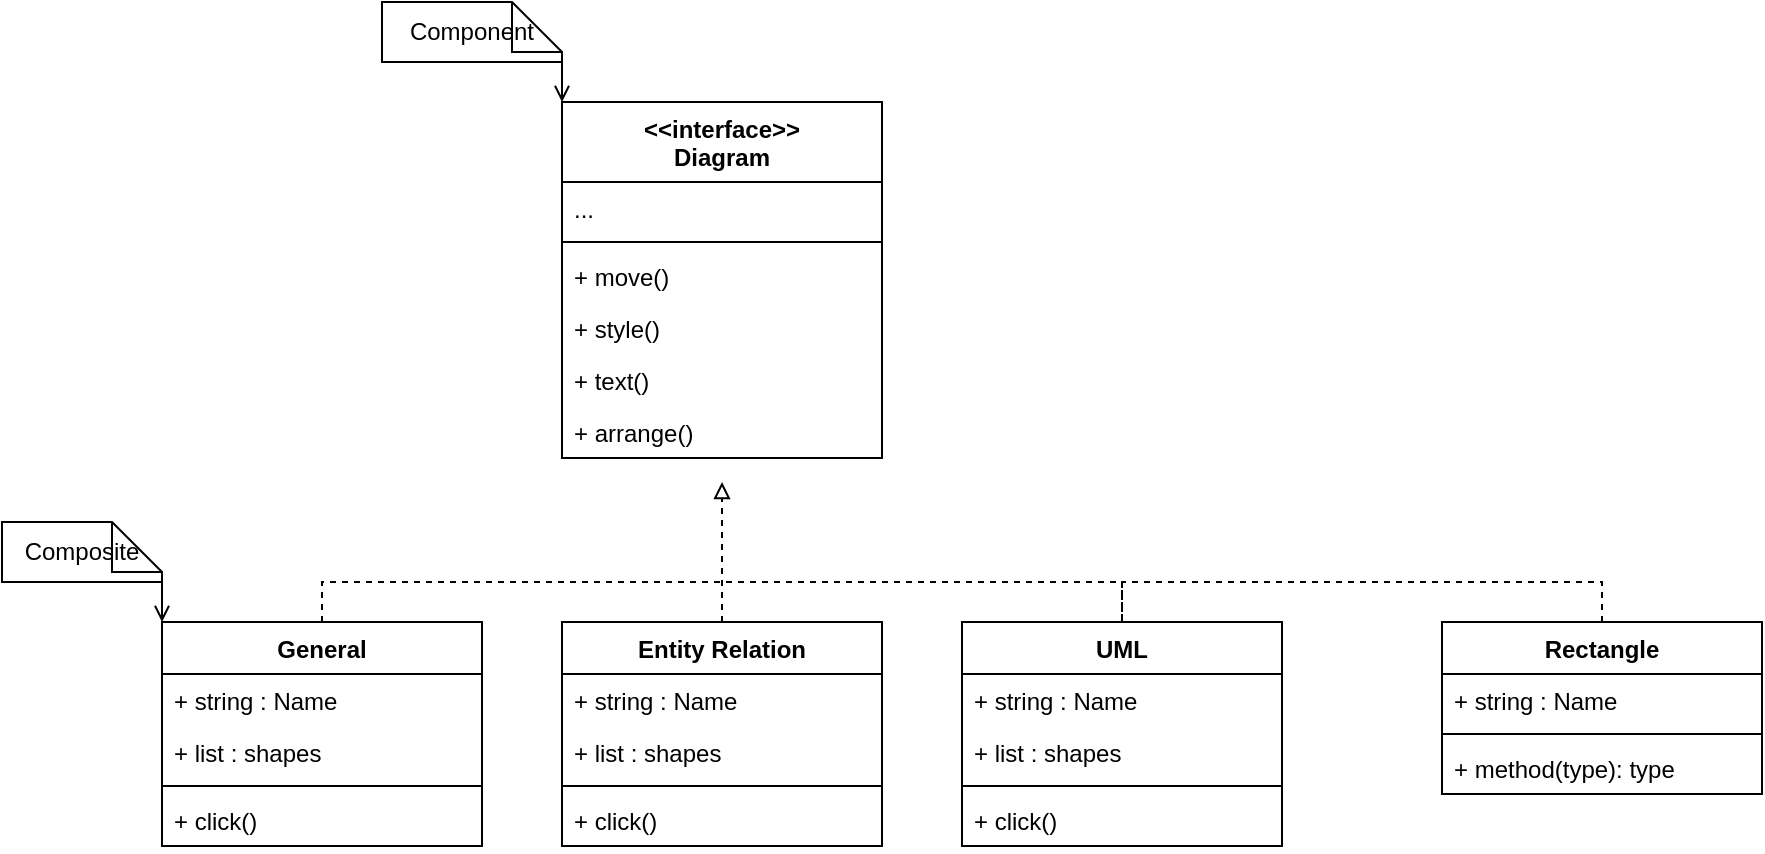 <mxfile version="28.0.6">
  <diagram name="Page-1" id="wZ7dhiErFHG_jlEVXoyQ">
    <mxGraphModel dx="1123" dy="803" grid="1" gridSize="10" guides="1" tooltips="1" connect="1" arrows="1" fold="1" page="1" pageScale="1" pageWidth="850" pageHeight="1100" math="0" shadow="0">
      <root>
        <mxCell id="0" />
        <mxCell id="1" parent="0" />
        <mxCell id="IFw-VBEKcJtKT0dmO1ev-1" value="&amp;lt;&amp;lt;interface&amp;gt;&amp;gt;&lt;div&gt;Diagram&lt;/div&gt;" style="swimlane;fontStyle=1;align=center;verticalAlign=top;childLayout=stackLayout;horizontal=1;startSize=40;horizontalStack=0;resizeParent=1;resizeParentMax=0;resizeLast=0;collapsible=1;marginBottom=0;whiteSpace=wrap;html=1;" vertex="1" parent="1">
          <mxGeometry x="400" y="220" width="160" height="178" as="geometry" />
        </mxCell>
        <mxCell id="IFw-VBEKcJtKT0dmO1ev-2" value="..." style="text;strokeColor=none;fillColor=none;align=left;verticalAlign=top;spacingLeft=4;spacingRight=4;overflow=hidden;rotatable=0;points=[[0,0.5],[1,0.5]];portConstraint=eastwest;whiteSpace=wrap;html=1;" vertex="1" parent="IFw-VBEKcJtKT0dmO1ev-1">
          <mxGeometry y="40" width="160" height="26" as="geometry" />
        </mxCell>
        <mxCell id="IFw-VBEKcJtKT0dmO1ev-3" value="" style="line;strokeWidth=1;fillColor=none;align=left;verticalAlign=middle;spacingTop=-1;spacingLeft=3;spacingRight=3;rotatable=0;labelPosition=right;points=[];portConstraint=eastwest;strokeColor=inherit;" vertex="1" parent="IFw-VBEKcJtKT0dmO1ev-1">
          <mxGeometry y="66" width="160" height="8" as="geometry" />
        </mxCell>
        <mxCell id="IFw-VBEKcJtKT0dmO1ev-4" value="+ move()" style="text;strokeColor=none;fillColor=none;align=left;verticalAlign=top;spacingLeft=4;spacingRight=4;overflow=hidden;rotatable=0;points=[[0,0.5],[1,0.5]];portConstraint=eastwest;whiteSpace=wrap;html=1;" vertex="1" parent="IFw-VBEKcJtKT0dmO1ev-1">
          <mxGeometry y="74" width="160" height="26" as="geometry" />
        </mxCell>
        <mxCell id="IFw-VBEKcJtKT0dmO1ev-6" value="+ style()" style="text;strokeColor=none;fillColor=none;align=left;verticalAlign=top;spacingLeft=4;spacingRight=4;overflow=hidden;rotatable=0;points=[[0,0.5],[1,0.5]];portConstraint=eastwest;whiteSpace=wrap;html=1;" vertex="1" parent="IFw-VBEKcJtKT0dmO1ev-1">
          <mxGeometry y="100" width="160" height="26" as="geometry" />
        </mxCell>
        <mxCell id="IFw-VBEKcJtKT0dmO1ev-12" value="+ text()" style="text;strokeColor=none;fillColor=none;align=left;verticalAlign=top;spacingLeft=4;spacingRight=4;overflow=hidden;rotatable=0;points=[[0,0.5],[1,0.5]];portConstraint=eastwest;whiteSpace=wrap;html=1;" vertex="1" parent="IFw-VBEKcJtKT0dmO1ev-1">
          <mxGeometry y="126" width="160" height="26" as="geometry" />
        </mxCell>
        <mxCell id="IFw-VBEKcJtKT0dmO1ev-13" value="+ arrange()" style="text;strokeColor=none;fillColor=none;align=left;verticalAlign=top;spacingLeft=4;spacingRight=4;overflow=hidden;rotatable=0;points=[[0,0.5],[1,0.5]];portConstraint=eastwest;whiteSpace=wrap;html=1;" vertex="1" parent="IFw-VBEKcJtKT0dmO1ev-1">
          <mxGeometry y="152" width="160" height="26" as="geometry" />
        </mxCell>
        <mxCell id="IFw-VBEKcJtKT0dmO1ev-14" value="UML&lt;span style=&quot;color: rgba(0, 0, 0, 0); font-family: monospace; font-size: 0px; font-weight: 400; text-align: start; text-wrap-mode: nowrap;&quot;&gt;%3CmxGraphModel%3E%3Croot%3E%3CmxCell%20id%3D%220%22%2F%3E%3CmxCell%20id%3D%221%22%20parent%3D%220%22%2F%3E%3CmxCell%20id%3D%222%22%20value%3D%22%2B%20text()%22%20style%3D%22text%3BstrokeColor%3Dnone%3BfillColor%3Dnone%3Balign%3Dleft%3BverticalAlign%3Dtop%3BspacingLeft%3D4%3BspacingRight%3D4%3Boverflow%3Dhidden%3Brotatable%3D0%3Bpoints%3D%5B%5B0%2C0.5%5D%2C%5B1%2C0.5%5D%5D%3BportConstraint%3Deastwest%3BwhiteSpace%3Dwrap%3Bhtml%3D1%3B%22%20vertex%3D%221%22%20parent%3D%221%22%3E%3CmxGeometry%20x%3D%22330%22%20y%3D%22376%22%20width%3D%22160%22%20height%3D%2226%22%20as%3D%22geometry%22%2F%3E%3C%2FmxCell%3E%3C%2Froot%3E%3C%2FmxGraphModel%3E&lt;/span&gt;" style="swimlane;fontStyle=1;align=center;verticalAlign=top;childLayout=stackLayout;horizontal=1;startSize=26;horizontalStack=0;resizeParent=1;resizeParentMax=0;resizeLast=0;collapsible=1;marginBottom=0;whiteSpace=wrap;html=1;" vertex="1" parent="1">
          <mxGeometry x="600" y="480" width="160" height="112" as="geometry" />
        </mxCell>
        <mxCell id="IFw-VBEKcJtKT0dmO1ev-33" value="+ string : Name" style="text;strokeColor=none;fillColor=none;align=left;verticalAlign=top;spacingLeft=4;spacingRight=4;overflow=hidden;rotatable=0;points=[[0,0.5],[1,0.5]];portConstraint=eastwest;whiteSpace=wrap;html=1;" vertex="1" parent="IFw-VBEKcJtKT0dmO1ev-14">
          <mxGeometry y="26" width="160" height="26" as="geometry" />
        </mxCell>
        <mxCell id="IFw-VBEKcJtKT0dmO1ev-31" value="+ list : shapes" style="text;strokeColor=none;fillColor=none;align=left;verticalAlign=top;spacingLeft=4;spacingRight=4;overflow=hidden;rotatable=0;points=[[0,0.5],[1,0.5]];portConstraint=eastwest;whiteSpace=wrap;html=1;" vertex="1" parent="IFw-VBEKcJtKT0dmO1ev-14">
          <mxGeometry y="52" width="160" height="26" as="geometry" />
        </mxCell>
        <mxCell id="IFw-VBEKcJtKT0dmO1ev-16" value="" style="line;strokeWidth=1;fillColor=none;align=left;verticalAlign=middle;spacingTop=-1;spacingLeft=3;spacingRight=3;rotatable=0;labelPosition=right;points=[];portConstraint=eastwest;strokeColor=inherit;" vertex="1" parent="IFw-VBEKcJtKT0dmO1ev-14">
          <mxGeometry y="78" width="160" height="8" as="geometry" />
        </mxCell>
        <mxCell id="IFw-VBEKcJtKT0dmO1ev-29" value="+ click()" style="text;strokeColor=none;fillColor=none;align=left;verticalAlign=top;spacingLeft=4;spacingRight=4;overflow=hidden;rotatable=0;points=[[0,0.5],[1,0.5]];portConstraint=eastwest;whiteSpace=wrap;html=1;" vertex="1" parent="IFw-VBEKcJtKT0dmO1ev-14">
          <mxGeometry y="86" width="160" height="26" as="geometry" />
        </mxCell>
        <mxCell id="IFw-VBEKcJtKT0dmO1ev-36" style="edgeStyle=orthogonalEdgeStyle;rounded=0;orthogonalLoop=1;jettySize=auto;html=1;exitX=0.5;exitY=0;exitDx=0;exitDy=0;entryX=0.5;entryY=0;entryDx=0;entryDy=0;endArrow=none;endFill=0;dashed=1;" edge="1" parent="1" source="IFw-VBEKcJtKT0dmO1ev-18" target="IFw-VBEKcJtKT0dmO1ev-14">
          <mxGeometry relative="1" as="geometry" />
        </mxCell>
        <mxCell id="IFw-VBEKcJtKT0dmO1ev-18" value="General" style="swimlane;fontStyle=1;align=center;verticalAlign=top;childLayout=stackLayout;horizontal=1;startSize=26;horizontalStack=0;resizeParent=1;resizeParentMax=0;resizeLast=0;collapsible=1;marginBottom=0;whiteSpace=wrap;html=1;" vertex="1" parent="1">
          <mxGeometry x="200" y="480" width="160" height="112" as="geometry" />
        </mxCell>
        <mxCell id="IFw-VBEKcJtKT0dmO1ev-19" value="+ string : Name" style="text;strokeColor=none;fillColor=none;align=left;verticalAlign=top;spacingLeft=4;spacingRight=4;overflow=hidden;rotatable=0;points=[[0,0.5],[1,0.5]];portConstraint=eastwest;whiteSpace=wrap;html=1;" vertex="1" parent="IFw-VBEKcJtKT0dmO1ev-18">
          <mxGeometry y="26" width="160" height="26" as="geometry" />
        </mxCell>
        <mxCell id="IFw-VBEKcJtKT0dmO1ev-26" value="+ list : shapes" style="text;strokeColor=none;fillColor=none;align=left;verticalAlign=top;spacingLeft=4;spacingRight=4;overflow=hidden;rotatable=0;points=[[0,0.5],[1,0.5]];portConstraint=eastwest;whiteSpace=wrap;html=1;" vertex="1" parent="IFw-VBEKcJtKT0dmO1ev-18">
          <mxGeometry y="52" width="160" height="26" as="geometry" />
        </mxCell>
        <mxCell id="IFw-VBEKcJtKT0dmO1ev-20" value="" style="line;strokeWidth=1;fillColor=none;align=left;verticalAlign=middle;spacingTop=-1;spacingLeft=3;spacingRight=3;rotatable=0;labelPosition=right;points=[];portConstraint=eastwest;strokeColor=inherit;" vertex="1" parent="IFw-VBEKcJtKT0dmO1ev-18">
          <mxGeometry y="78" width="160" height="8" as="geometry" />
        </mxCell>
        <mxCell id="IFw-VBEKcJtKT0dmO1ev-21" value="+ click()" style="text;strokeColor=none;fillColor=none;align=left;verticalAlign=top;spacingLeft=4;spacingRight=4;overflow=hidden;rotatable=0;points=[[0,0.5],[1,0.5]];portConstraint=eastwest;whiteSpace=wrap;html=1;" vertex="1" parent="IFw-VBEKcJtKT0dmO1ev-18">
          <mxGeometry y="86" width="160" height="26" as="geometry" />
        </mxCell>
        <mxCell id="IFw-VBEKcJtKT0dmO1ev-37" style="edgeStyle=orthogonalEdgeStyle;rounded=0;orthogonalLoop=1;jettySize=auto;html=1;exitX=0.5;exitY=0;exitDx=0;exitDy=0;endArrow=block;endFill=0;dashed=1;" edge="1" parent="1" source="IFw-VBEKcJtKT0dmO1ev-22">
          <mxGeometry relative="1" as="geometry">
            <mxPoint x="480" y="410" as="targetPoint" />
          </mxGeometry>
        </mxCell>
        <mxCell id="IFw-VBEKcJtKT0dmO1ev-22" value="Entity Relation" style="swimlane;fontStyle=1;align=center;verticalAlign=top;childLayout=stackLayout;horizontal=1;startSize=26;horizontalStack=0;resizeParent=1;resizeParentMax=0;resizeLast=0;collapsible=1;marginBottom=0;whiteSpace=wrap;html=1;" vertex="1" parent="1">
          <mxGeometry x="400" y="480" width="160" height="112" as="geometry" />
        </mxCell>
        <mxCell id="IFw-VBEKcJtKT0dmO1ev-32" value="+ string : Name" style="text;strokeColor=none;fillColor=none;align=left;verticalAlign=top;spacingLeft=4;spacingRight=4;overflow=hidden;rotatable=0;points=[[0,0.5],[1,0.5]];portConstraint=eastwest;whiteSpace=wrap;html=1;" vertex="1" parent="IFw-VBEKcJtKT0dmO1ev-22">
          <mxGeometry y="26" width="160" height="26" as="geometry" />
        </mxCell>
        <mxCell id="IFw-VBEKcJtKT0dmO1ev-30" value="+ list : shapes" style="text;strokeColor=none;fillColor=none;align=left;verticalAlign=top;spacingLeft=4;spacingRight=4;overflow=hidden;rotatable=0;points=[[0,0.5],[1,0.5]];portConstraint=eastwest;whiteSpace=wrap;html=1;" vertex="1" parent="IFw-VBEKcJtKT0dmO1ev-22">
          <mxGeometry y="52" width="160" height="26" as="geometry" />
        </mxCell>
        <mxCell id="IFw-VBEKcJtKT0dmO1ev-24" value="" style="line;strokeWidth=1;fillColor=none;align=left;verticalAlign=middle;spacingTop=-1;spacingLeft=3;spacingRight=3;rotatable=0;labelPosition=right;points=[];portConstraint=eastwest;strokeColor=inherit;" vertex="1" parent="IFw-VBEKcJtKT0dmO1ev-22">
          <mxGeometry y="78" width="160" height="8" as="geometry" />
        </mxCell>
        <mxCell id="IFw-VBEKcJtKT0dmO1ev-28" value="+ click()" style="text;strokeColor=none;fillColor=none;align=left;verticalAlign=top;spacingLeft=4;spacingRight=4;overflow=hidden;rotatable=0;points=[[0,0.5],[1,0.5]];portConstraint=eastwest;whiteSpace=wrap;html=1;" vertex="1" parent="IFw-VBEKcJtKT0dmO1ev-22">
          <mxGeometry y="86" width="160" height="26" as="geometry" />
        </mxCell>
        <mxCell id="IFw-VBEKcJtKT0dmO1ev-40" style="edgeStyle=orthogonalEdgeStyle;rounded=0;orthogonalLoop=1;jettySize=auto;html=1;exitX=0;exitY=0;exitDx=80;exitDy=27.5;exitPerimeter=0;entryX=0;entryY=0;entryDx=0;entryDy=0;endArrow=open;endFill=0;" edge="1" parent="1" source="IFw-VBEKcJtKT0dmO1ev-38" target="IFw-VBEKcJtKT0dmO1ev-18">
          <mxGeometry relative="1" as="geometry" />
        </mxCell>
        <mxCell id="IFw-VBEKcJtKT0dmO1ev-38" value="Composite" style="shape=note2;boundedLbl=1;whiteSpace=wrap;html=1;size=25;verticalAlign=middle;align=center;" vertex="1" parent="1">
          <mxGeometry x="120" y="430" width="80" height="30" as="geometry" />
        </mxCell>
        <mxCell id="IFw-VBEKcJtKT0dmO1ev-42" style="edgeStyle=orthogonalEdgeStyle;rounded=0;orthogonalLoop=1;jettySize=auto;html=1;exitX=1;exitY=1;exitDx=0;exitDy=0;exitPerimeter=0;entryX=0;entryY=0;entryDx=0;entryDy=0;endArrow=open;endFill=0;" edge="1" parent="1" source="IFw-VBEKcJtKT0dmO1ev-41" target="IFw-VBEKcJtKT0dmO1ev-1">
          <mxGeometry relative="1" as="geometry" />
        </mxCell>
        <mxCell id="IFw-VBEKcJtKT0dmO1ev-41" value="Component" style="shape=note2;boundedLbl=1;whiteSpace=wrap;html=1;size=25;verticalAlign=middle;align=center;" vertex="1" parent="1">
          <mxGeometry x="310" y="170" width="90" height="30" as="geometry" />
        </mxCell>
        <mxCell id="IFw-VBEKcJtKT0dmO1ev-48" style="edgeStyle=orthogonalEdgeStyle;rounded=0;orthogonalLoop=1;jettySize=auto;html=1;exitX=0.5;exitY=0;exitDx=0;exitDy=0;entryX=0.5;entryY=0;entryDx=0;entryDy=0;endArrow=none;endFill=0;dashed=1;" edge="1" parent="1" source="IFw-VBEKcJtKT0dmO1ev-43" target="IFw-VBEKcJtKT0dmO1ev-14">
          <mxGeometry relative="1" as="geometry" />
        </mxCell>
        <mxCell id="IFw-VBEKcJtKT0dmO1ev-43" value="Rectangle" style="swimlane;fontStyle=1;align=center;verticalAlign=top;childLayout=stackLayout;horizontal=1;startSize=26;horizontalStack=0;resizeParent=1;resizeParentMax=0;resizeLast=0;collapsible=1;marginBottom=0;whiteSpace=wrap;html=1;" vertex="1" parent="1">
          <mxGeometry x="840" y="480" width="160" height="86" as="geometry" />
        </mxCell>
        <mxCell id="IFw-VBEKcJtKT0dmO1ev-44" value="+ string : Name" style="text;strokeColor=none;fillColor=none;align=left;verticalAlign=top;spacingLeft=4;spacingRight=4;overflow=hidden;rotatable=0;points=[[0,0.5],[1,0.5]];portConstraint=eastwest;whiteSpace=wrap;html=1;" vertex="1" parent="IFw-VBEKcJtKT0dmO1ev-43">
          <mxGeometry y="26" width="160" height="26" as="geometry" />
        </mxCell>
        <mxCell id="IFw-VBEKcJtKT0dmO1ev-45" value="" style="line;strokeWidth=1;fillColor=none;align=left;verticalAlign=middle;spacingTop=-1;spacingLeft=3;spacingRight=3;rotatable=0;labelPosition=right;points=[];portConstraint=eastwest;strokeColor=inherit;" vertex="1" parent="IFw-VBEKcJtKT0dmO1ev-43">
          <mxGeometry y="52" width="160" height="8" as="geometry" />
        </mxCell>
        <mxCell id="IFw-VBEKcJtKT0dmO1ev-46" value="+ method(type): type" style="text;strokeColor=none;fillColor=none;align=left;verticalAlign=top;spacingLeft=4;spacingRight=4;overflow=hidden;rotatable=0;points=[[0,0.5],[1,0.5]];portConstraint=eastwest;whiteSpace=wrap;html=1;" vertex="1" parent="IFw-VBEKcJtKT0dmO1ev-43">
          <mxGeometry y="60" width="160" height="26" as="geometry" />
        </mxCell>
      </root>
    </mxGraphModel>
  </diagram>
</mxfile>

